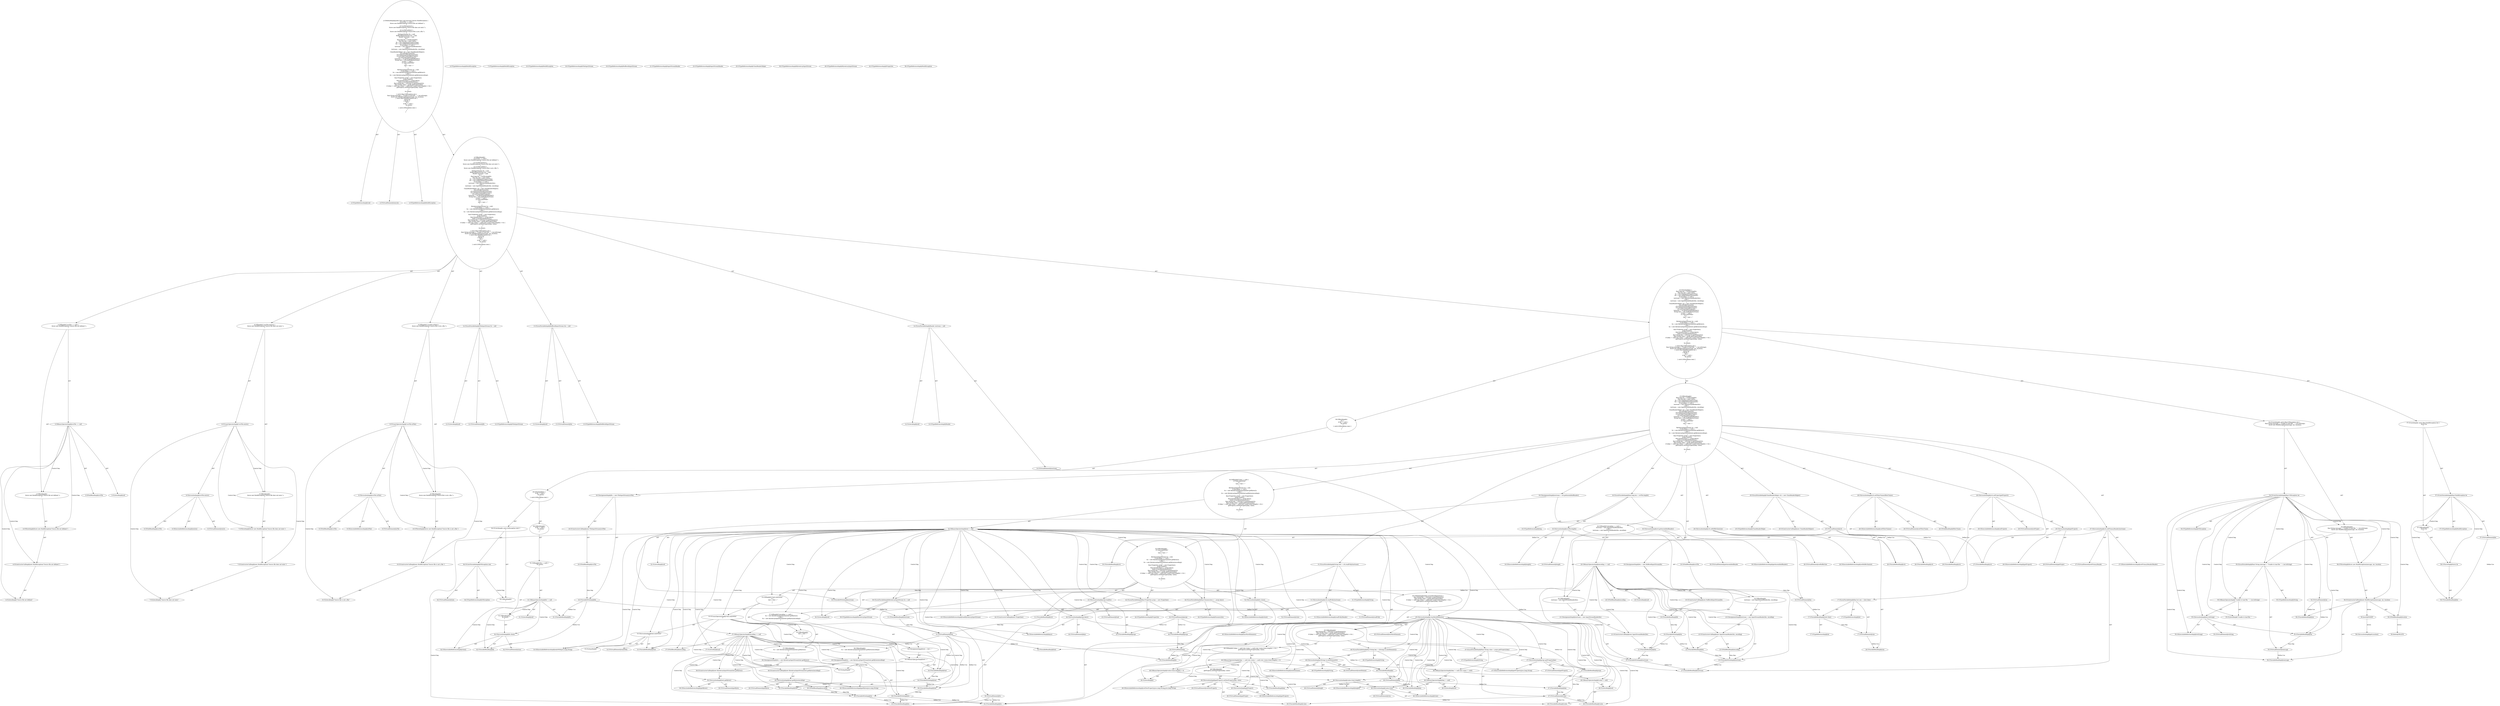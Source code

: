 digraph "execute#?" {
0 [label="2:CtTypeReferenceImpl@void" shape=ellipse]
1 [label="2:CtVirtualElement@execute" shape=ellipse]
2 [label="2:CtTypeReferenceImpl@BuildException" shape=ellipse]
3 [label="3:CtFieldReadImpl@srcFile" shape=ellipse]
4 [label="3:CtLiteralImpl@null" shape=ellipse]
5 [label="3:CtBinaryOperatorImpl@srcFile == null" shape=ellipse]
6 [label="4:CtTypeReferenceImpl@BuildException" shape=ellipse]
7 [label="4:CtLiteralImpl@\"Source file not defined.\"" shape=ellipse]
8 [label="4:CtConstructorCallImpl@new BuildException(\"Source file not defined.\")" shape=ellipse]
9 [label="4:CtThrowImpl@throw new BuildException(\"Source file not defined.\")" shape=ellipse]
10 [label="3:CtBlockImpl@\{
    throw new BuildException(\"Source file not defined.\");
\}" shape=ellipse]
11 [label="3:CtIfImpl@if (srcFile == null) \{
    throw new BuildException(\"Source file not defined.\");
\}" shape=ellipse]
12 [label="6:CtExecutableReferenceImpl@exists()" shape=ellipse]
13 [label="6:CtVirtualElement@exists" shape=ellipse]
14 [label="6:CtFieldReadImpl@srcFile" shape=ellipse]
15 [label="6:CtInvocationImpl@srcFile.exists()" shape=ellipse]
16 [label="6:CtUnaryOperatorImpl@!srcFile.exists()" shape=ellipse]
17 [label="7:CtTypeReferenceImpl@BuildException" shape=ellipse]
18 [label="7:CtLiteralImpl@\"Source file does not exist.\"" shape=ellipse]
19 [label="7:CtConstructorCallImpl@new BuildException(\"Source file does not exist.\")" shape=ellipse]
20 [label="7:CtThrowImpl@throw new BuildException(\"Source file does not exist.\")" shape=ellipse]
21 [label="6:CtBlockImpl@\{
    throw new BuildException(\"Source file does not exist.\");
\}" shape=ellipse]
22 [label="6:CtIfImpl@if (!srcFile.exists()) \{
    throw new BuildException(\"Source file does not exist.\");
\}" shape=ellipse]
23 [label="9:CtExecutableReferenceImpl@isFile()" shape=ellipse]
24 [label="9:CtVirtualElement@isFile" shape=ellipse]
25 [label="9:CtFieldReadImpl@srcFile" shape=ellipse]
26 [label="9:CtInvocationImpl@srcFile.isFile()" shape=ellipse]
27 [label="9:CtUnaryOperatorImpl@!srcFile.isFile()" shape=ellipse]
28 [label="10:CtTypeReferenceImpl@BuildException" shape=ellipse]
29 [label="10:CtLiteralImpl@\"Source file is not a file.\"" shape=ellipse]
30 [label="10:CtConstructorCallImpl@new BuildException(\"Source file is not a file.\")" shape=ellipse]
31 [label="10:CtThrowImpl@throw new BuildException(\"Source file is not a file.\")" shape=ellipse]
32 [label="9:CtBlockImpl@\{
    throw new BuildException(\"Source file is not a file.\");
\}" shape=ellipse]
33 [label="9:CtIfImpl@if (!srcFile.isFile()) \{
    throw new BuildException(\"Source file is not a file.\");
\}" shape=ellipse]
34 [label="12:CtTypeReferenceImpl@FileInputStream" shape=ellipse]
35 [label="12:CtLiteralImpl@null" shape=ellipse]
36 [label="12:CtVirtualElement@fis" shape=ellipse]
37 [label="12:CtLocalVariableImpl@FileInputStream fis = null" shape=ellipse]
38 [label="13:CtTypeReferenceImpl@BufferedInputStream" shape=ellipse]
39 [label="13:CtLiteralImpl@null" shape=ellipse]
40 [label="13:CtVirtualElement@bis" shape=ellipse]
41 [label="13:CtLocalVariableImpl@BufferedInputStream bis = null" shape=ellipse]
42 [label="14:CtTypeReferenceImpl@Reader" shape=ellipse]
43 [label="14:CtLiteralImpl@null" shape=ellipse]
44 [label="14:CtVirtualElement@instream" shape=ellipse]
45 [label="14:CtLocalVariableImpl@Reader instream = null" shape=ellipse]
46 [label="16:CtTypeReferenceImpl@long" shape=ellipse]
47 [label="16:CtExecutableReferenceImpl@length()" shape=ellipse]
48 [label="16:CtVirtualElement@length" shape=ellipse]
49 [label="16:CtFieldReadImpl@srcFile" shape=ellipse]
50 [label="16:CtInvocationImpl@srcFile.length()" shape=ellipse]
51 [label="16:CtVirtualElement@len" shape=ellipse]
52 [label="16:CtLocalVariableImpl@final long len = srcFile.length()" shape=ellipse]
53 [label="17:CtTypeReferenceImpl@int" shape=ellipse]
54 [label="17:CtVariableReadImpl@((int) (len))" shape=ellipse]
55 [label="17:CtTypeReferenceImpl@int" shape=ellipse]
56 [label="17:CtVirtualElement@size" shape=ellipse]
57 [label="17:CtLocalVariableImpl@final int size = ((int) (len))" shape=ellipse]
58 [label="18:CtVariableWriteImpl@fis" shape=ellipse]
59 [label="18:CtTypeReferenceImpl@FileInputStream" shape=ellipse]
60 [label="18:CtFieldReadImpl@srcFile" shape=ellipse]
61 [label="18:CtConstructorCallImpl@new FileInputStream(srcFile)" shape=ellipse]
62 [label="18:CtAssignmentImpl@fis = new FileInputStream(srcFile)" shape=ellipse]
63 [label="19:CtVariableWriteImpl@bis" shape=ellipse]
64 [label="19:CtTypeReferenceImpl@BufferedInputStream" shape=ellipse]
65 [label="19:CtVariableReadImpl@fis" shape=ellipse]
66 [label="19:CtConstructorCallImpl@new BufferedInputStream(fis)" shape=ellipse]
67 [label="19:CtAssignmentImpl@bis = new BufferedInputStream(fis)" shape=ellipse]
68 [label="20:CtFieldReadImpl@encoding" shape=ellipse]
69 [label="20:CtLiteralImpl@null" shape=ellipse]
70 [label="20:CtBinaryOperatorImpl@encoding == null" shape=ellipse]
71 [label="21:CtVariableWriteImpl@instream" shape=ellipse]
72 [label="21:CtTypeReferenceImpl@InputStreamReader" shape=ellipse]
73 [label="21:CtVariableReadImpl@bis" shape=ellipse]
74 [label="21:CtConstructorCallImpl@new InputStreamReader(bis)" shape=ellipse]
75 [label="21:CtAssignmentImpl@instream = new InputStreamReader(bis)" shape=ellipse]
76 [label="20:CtBlockImpl@\{
    instream = new InputStreamReader(bis);
\}" shape=ellipse]
77 [label="23:CtVariableWriteImpl@instream" shape=ellipse]
78 [label="23:CtTypeReferenceImpl@InputStreamReader" shape=ellipse]
79 [label="23:CtVariableReadImpl@bis" shape=ellipse]
80 [label="23:CtFieldReadImpl@encoding" shape=ellipse]
81 [label="23:CtConstructorCallImpl@new InputStreamReader(bis, encoding)" shape=ellipse]
82 [label="23:CtAssignmentImpl@instream = new InputStreamReader(bis, encoding)" shape=ellipse]
83 [label="22:CtBlockImpl@\{
    instream = new InputStreamReader(bis, encoding);
\}" shape=ellipse]
84 [label="20:CtIfImpl@if (encoding == null) \{
    instream = new InputStreamReader(bis);
\} else \{
    instream = new InputStreamReader(bis, encoding);
\}" shape=ellipse]
85 [label="25:CtTypeReferenceImpl@ChainReaderHelper" shape=ellipse]
86 [label="25:CtTypeReferenceImpl@ChainReaderHelper" shape=ellipse]
87 [label="25:CtConstructorCallImpl@new ChainReaderHelper()" shape=ellipse]
88 [label="25:CtVirtualElement@crh" shape=ellipse]
89 [label="25:CtLocalVariableImpl@ChainReaderHelper crh = new ChainReaderHelper()" shape=ellipse]
90 [label="26:CtExecutableReferenceImpl@setBufferSize(int)" shape=ellipse]
91 [label="26:CtVirtualElement@setBufferSize" shape=ellipse]
92 [label="26:CtVariableReadImpl@crh" shape=ellipse]
93 [label="26:CtVariableReadImpl@size" shape=ellipse]
94 [label="26:CtInvocationImpl@crh.setBufferSize(size)" shape=ellipse]
95 [label="27:CtExecutableReferenceImpl@setPrimaryReader(Reader)" shape=ellipse]
96 [label="27:CtVirtualElement@setPrimaryReader" shape=ellipse]
97 [label="27:CtVariableReadImpl@crh" shape=ellipse]
98 [label="27:CtVariableReadImpl@instream" shape=ellipse]
99 [label="27:CtInvocationImpl@crh.setPrimaryReader(instream)" shape=ellipse]
100 [label="28:CtExecutableReferenceImpl@setFilterChains()" shape=ellipse]
101 [label="28:CtVirtualElement@setFilterChains" shape=ellipse]
102 [label="28:CtVariableReadImpl@crh" shape=ellipse]
103 [label="28:CtFieldReadImpl@filterChains" shape=ellipse]
104 [label="28:CtInvocationImpl@crh.setFilterChains(filterChains)" shape=ellipse]
105 [label="29:CtExecutableReferenceImpl@setProject()" shape=ellipse]
106 [label="29:CtVirtualElement@setProject" shape=ellipse]
107 [label="29:CtVariableReadImpl@crh" shape=ellipse]
108 [label="29:CtExecutableReferenceImpl@getProject()" shape=ellipse]
109 [label="29:CtVirtualElement@getProject" shape=ellipse]
110 [label="29:CtInvocationImpl@getProject()" shape=ellipse]
111 [label="29:CtInvocationImpl@crh.setProject(getProject())" shape=ellipse]
112 [label="30:CtVariableWriteImpl@instream" shape=ellipse]
113 [label="30:CtExecutableReferenceImpl@getAssembledReader()" shape=ellipse]
114 [label="30:CtVirtualElement@getAssembledReader" shape=ellipse]
115 [label="30:CtVariableReadImpl@crh" shape=ellipse]
116 [label="30:CtInvocationImpl@crh.getAssembledReader()" shape=ellipse]
117 [label="30:CtAssignmentImpl@instream = crh.getAssembledReader()" shape=ellipse]
118 [label="31:CtTypeReferenceImpl@String" shape=ellipse]
119 [label="31:CtExecutableReferenceImpl@readFully(Reader)" shape=ellipse]
120 [label="31:CtVirtualElement@readFully" shape=ellipse]
121 [label="31:CtVariableReadImpl@crh" shape=ellipse]
122 [label="31:CtVariableReadImpl@instream" shape=ellipse]
123 [label="31:CtInvocationImpl@crh.readFully(instream)" shape=ellipse]
124 [label="31:CtVirtualElement@text" shape=ellipse]
125 [label="31:CtLocalVariableImpl@String text = crh.readFully(instream)" shape=ellipse]
126 [label="32:CtVariableReadImpl@text" shape=ellipse]
127 [label="32:CtLiteralImpl@null" shape=ellipse]
128 [label="32:CtBinaryOperatorImpl@text != null" shape=ellipse]
129 [label="33:CtExecutableReferenceImpl@endsWith(java.lang.String)" shape=ellipse]
130 [label="33:CtVirtualElement@endsWith" shape=ellipse]
131 [label="33:CtVariableReadImpl@text" shape=ellipse]
132 [label="33:CtLiteralImpl@\"\n\"" shape=ellipse]
133 [label="33:CtInvocationImpl@text.endsWith(\"\n\")" shape=ellipse]
134 [label="33:CtUnaryOperatorImpl@!text.endsWith(\"\n\")" shape=ellipse]
135 [label="34:CtVariableWriteImpl@text" shape=ellipse]
136 [label="34:CtVariableReadImpl@text" shape=ellipse]
137 [label="34:CtLiteralImpl@\"\n\"" shape=ellipse]
138 [label="34:CtBinaryOperatorImpl@text + \"\n\"" shape=ellipse]
139 [label="34:CtAssignmentImpl@text = text + \"\n\"" shape=ellipse]
140 [label="33:CtBlockImpl@\{
    text = text + \"\n\";
\}" shape=ellipse]
141 [label="33:CtIfImpl@if (!text.endsWith(\"\n\")) \{
    text = text + \"\n\";
\}" shape=ellipse]
142 [label="36:CtTypeReferenceImpl@ByteArrayInputStream" shape=ellipse]
143 [label="36:CtLiteralImpl@null" shape=ellipse]
144 [label="36:CtVirtualElement@tis" shape=ellipse]
145 [label="36:CtLocalVariableImpl@ByteArrayInputStream tis = null" shape=ellipse]
146 [label="37:CtFieldReadImpl@encoding" shape=ellipse]
147 [label="37:CtLiteralImpl@null" shape=ellipse]
148 [label="37:CtBinaryOperatorImpl@encoding == null" shape=ellipse]
149 [label="38:CtVariableWriteImpl@tis" shape=ellipse]
150 [label="38:CtTypeReferenceImpl@ByteArrayInputStream" shape=ellipse]
151 [label="38:CtExecutableReferenceImpl@getBytes()" shape=ellipse]
152 [label="38:CtVirtualElement@getBytes" shape=ellipse]
153 [label="38:CtVariableReadImpl@text" shape=ellipse]
154 [label="38:CtInvocationImpl@text.getBytes()" shape=ellipse]
155 [label="38:CtConstructorCallImpl@new ByteArrayInputStream(text.getBytes())" shape=ellipse]
156 [label="38:CtAssignmentImpl@tis = new ByteArrayInputStream(text.getBytes())" shape=ellipse]
157 [label="37:CtBlockImpl@\{
    tis = new ByteArrayInputStream(text.getBytes());
\}" shape=ellipse]
158 [label="40:CtVariableWriteImpl@tis" shape=ellipse]
159 [label="40:CtTypeReferenceImpl@ByteArrayInputStream" shape=ellipse]
160 [label="40:CtExecutableReferenceImpl@getBytes(java.lang.String)" shape=ellipse]
161 [label="40:CtVirtualElement@getBytes" shape=ellipse]
162 [label="40:CtVariableReadImpl@text" shape=ellipse]
163 [label="40:CtFieldReadImpl@encoding" shape=ellipse]
164 [label="40:CtInvocationImpl@text.getBytes(encoding)" shape=ellipse]
165 [label="40:CtConstructorCallImpl@new ByteArrayInputStream(text.getBytes(encoding))" shape=ellipse]
166 [label="40:CtAssignmentImpl@tis = new ByteArrayInputStream(text.getBytes(encoding))" shape=ellipse]
167 [label="39:CtBlockImpl@\{
    tis = new ByteArrayInputStream(text.getBytes(encoding));
\}" shape=ellipse]
168 [label="37:CtIfImpl@if (encoding == null) \{
    tis = new ByteArrayInputStream(text.getBytes());
\} else \{
    tis = new ByteArrayInputStream(text.getBytes(encoding));
\}" shape=ellipse]
169 [label="42:CtTypeReferenceImpl@Properties" shape=ellipse]
170 [label="42:CtTypeReferenceImpl@Properties" shape=ellipse]
171 [label="42:CtConstructorCallImpl@new Properties()" shape=ellipse]
172 [label="42:CtVirtualElement@props" shape=ellipse]
173 [label="42:CtLocalVariableImpl@final Properties props = new Properties()" shape=ellipse]
174 [label="43:CtExecutableReferenceImpl@load(ByteArrayInputStream)" shape=ellipse]
175 [label="43:CtVirtualElement@load" shape=ellipse]
176 [label="43:CtVariableReadImpl@props" shape=ellipse]
177 [label="43:CtVariableReadImpl@tis" shape=ellipse]
178 [label="43:CtInvocationImpl@props.load(tis)" shape=ellipse]
179 [label="44:CtTypeReferenceImpl@Enumeration" shape=ellipse]
180 [label="44:CtExecutableReferenceImpl@keys()" shape=ellipse]
181 [label="44:CtVirtualElement@keys" shape=ellipse]
182 [label="44:CtVariableReadImpl@props" shape=ellipse]
183 [label="44:CtInvocationImpl@props.keys()" shape=ellipse]
184 [label="44:CtVirtualElement@e" shape=ellipse]
185 [label="44:CtLocalVariableImpl@final Enumeration e = props.keys()" shape=ellipse]
186 [label="45:CtExecutableReferenceImpl@hasMoreElements()" shape=ellipse]
187 [label="45:CtVirtualElement@hasMoreElements" shape=ellipse]
188 [label="45:CtVariableReadImpl@e" shape=ellipse]
189 [label="45:CtInvocationImpl@e.hasMoreElements()" shape=ellipse]
190 [label="46:CtTypeReferenceImpl@String" shape=ellipse]
191 [label="46:CtExecutableReferenceImpl@nextElement()" shape=ellipse]
192 [label="46:CtVirtualElement@nextElement" shape=ellipse]
193 [label="46:CtVariableReadImpl@e" shape=ellipse]
194 [label="46:CtInvocationImpl@((String) (e.nextElement()))" shape=ellipse]
195 [label="46:CtTypeReferenceImpl@String" shape=ellipse]
196 [label="46:CtVirtualElement@key" shape=ellipse]
197 [label="46:CtLocalVariableImpl@final String key = ((String) (e.nextElement()))" shape=ellipse]
198 [label="47:CtTypeReferenceImpl@String" shape=ellipse]
199 [label="47:CtExecutableReferenceImpl@getProperty(java.lang.String)" shape=ellipse]
200 [label="47:CtVirtualElement@getProperty" shape=ellipse]
201 [label="47:CtVariableReadImpl@props" shape=ellipse]
202 [label="47:CtVariableReadImpl@key" shape=ellipse]
203 [label="47:CtInvocationImpl@props.getProperty(key)" shape=ellipse]
204 [label="47:CtVirtualElement@value" shape=ellipse]
205 [label="47:CtLocalVariableImpl@final String value = props.getProperty(key)" shape=ellipse]
206 [label="48:CtVariableReadImpl@key" shape=ellipse]
207 [label="48:CtLiteralImpl@null" shape=ellipse]
208 [label="48:CtBinaryOperatorImpl@(key != null)" shape=ellipse]
209 [label="48:CtVariableReadImpl@value" shape=ellipse]
210 [label="48:CtLiteralImpl@null" shape=ellipse]
211 [label="48:CtBinaryOperatorImpl@(value != null)" shape=ellipse]
212 [label="48:CtBinaryOperatorImpl@((key != null) && (value != null))" shape=ellipse]
213 [label="48:CtExecutableReferenceImpl@length()" shape=ellipse]
214 [label="48:CtVirtualElement@length" shape=ellipse]
215 [label="48:CtExecutableReferenceImpl@trim()" shape=ellipse]
216 [label="48:CtVirtualElement@trim" shape=ellipse]
217 [label="48:CtVariableReadImpl@value" shape=ellipse]
218 [label="48:CtInvocationImpl@value.trim()" shape=ellipse]
219 [label="48:CtInvocationImpl@value.trim().length()" shape=ellipse]
220 [label="48:CtLiteralImpl@0" shape=ellipse]
221 [label="48:CtBinaryOperatorImpl@(value.trim().length() > 0)" shape=ellipse]
222 [label="48:CtBinaryOperatorImpl@((key != null) && (value != null)) && (value.trim().length() > 0)" shape=ellipse]
223 [label="49:CtExecutableReferenceImpl@setNewProperty(java.lang.String,java.lang.String)" shape=ellipse]
224 [label="49:CtVirtualElement@setNewProperty" shape=ellipse]
225 [label="49:CtExecutableReferenceImpl@getProject()" shape=ellipse]
226 [label="49:CtVirtualElement@getProject" shape=ellipse]
227 [label="49:CtInvocationImpl@getProject()" shape=ellipse]
228 [label="49:CtVariableReadImpl@key" shape=ellipse]
229 [label="49:CtVariableReadImpl@value" shape=ellipse]
230 [label="49:CtInvocationImpl@getProject().setNewProperty(key, value)" shape=ellipse]
231 [label="48:CtBlockImpl@\{
    getProject().setNewProperty(key, value);
\}" shape=ellipse]
232 [label="48:CtIfImpl@if (((key != null) && (value != null)) && (value.trim().length() > 0)) \{
    getProject().setNewProperty(key, value);
\}" shape=ellipse]
233 [label="45:CtBlockImpl@\{
    final String key = ((String) (e.nextElement()));
    final String value = props.getProperty(key);
    if (((key != null) && (value != null)) && (value.trim().length() > 0)) \{
        getProject().setNewProperty(key, value);
    \}
\}" shape=ellipse]
234 [label="45:CtWhileImpl@while (e.hasMoreElements()) \{
    final String key = ((String) (e.nextElement()));
    final String value = props.getProperty(key);
    if (((key != null) && (value != null)) && (value.trim().length() > 0)) \{
        getProject().setNewProperty(key, value);
    \}
\} " shape=ellipse]
235 [label="52:CtExecutableReferenceImpl@close()" shape=ellipse]
236 [label="52:CtVirtualElement@close" shape=ellipse]
237 [label="52:CtVariableReadImpl@tis" shape=ellipse]
238 [label="52:CtInvocationImpl@tis.close()" shape=ellipse]
239 [label="32:CtBlockImpl@\{
    if (!text.endsWith(\"\n\")) \{
        text = text + \"\n\";
    \}
    ByteArrayInputStream tis = null;
    if (encoding == null) \{
        tis = new ByteArrayInputStream(text.getBytes());
    \} else \{
        tis = new ByteArrayInputStream(text.getBytes(encoding));
    \}
    final Properties props = new Properties();
    props.load(tis);
    final Enumeration e = props.keys();
    while (e.hasMoreElements()) \{
        final String key = ((String) (e.nextElement()));
        final String value = props.getProperty(key);
        if (((key != null) && (value != null)) && (value.trim().length() > 0)) \{
            getProject().setNewProperty(key, value);
        \}
    \} 
    tis.close();
\}" shape=ellipse]
240 [label="32:CtIfImpl@if (text != null) \{
    if (!text.endsWith(\"\n\")) \{
        text = text + \"\n\";
    \}
    ByteArrayInputStream tis = null;
    if (encoding == null) \{
        tis = new ByteArrayInputStream(text.getBytes());
    \} else \{
        tis = new ByteArrayInputStream(text.getBytes(encoding));
    \}
    final Properties props = new Properties();
    props.load(tis);
    final Enumeration e = props.keys();
    while (e.hasMoreElements()) \{
        final String key = ((String) (e.nextElement()));
        final String value = props.getProperty(key);
        if (((key != null) && (value != null)) && (value.trim().length() > 0)) \{
            getProject().setNewProperty(key, value);
        \}
    \} 
    tis.close();
\}" shape=ellipse]
241 [label="15:CtBlockImpl@\{
    final long len = srcFile.length();
    final int size = ((int) (len));
    fis = new FileInputStream(srcFile);
    bis = new BufferedInputStream(fis);
    if (encoding == null) \{
        instream = new InputStreamReader(bis);
    \} else \{
        instream = new InputStreamReader(bis, encoding);
    \}
    ChainReaderHelper crh = new ChainReaderHelper();
    crh.setBufferSize(size);
    crh.setPrimaryReader(instream);
    crh.setFilterChains(filterChains);
    crh.setProject(getProject());
    instream = crh.getAssembledReader();
    String text = crh.readFully(instream);
    if (text != null) \{
        if (!text.endsWith(\"\n\")) \{
            text = text + \"\n\";
        \}
        ByteArrayInputStream tis = null;
        if (encoding == null) \{
            tis = new ByteArrayInputStream(text.getBytes());
        \} else \{
            tis = new ByteArrayInputStream(text.getBytes(encoding));
        \}
        final Properties props = new Properties();
        props.load(tis);
        final Enumeration e = props.keys();
        while (e.hasMoreElements()) \{
            final String key = ((String) (e.nextElement()));
            final String value = props.getProperty(key);
            if (((key != null) && (value != null)) && (value.trim().length() > 0)) \{
                getProject().setNewProperty(key, value);
            \}
        \} 
        tis.close();
    \}
\}" shape=ellipse]
242 [label="54:CtVirtualElement@ioe" shape=ellipse]
243 [label="54:CtTypeReferenceImpl@IOException" shape=ellipse]
244 [label="54:CtCatchVariableImpl@final IOException ioe" shape=ellipse]
245 [label="55:CtTypeReferenceImpl@String" shape=ellipse]
246 [label="55:CtLiteralImpl@\"Unable to load file: \"" shape=ellipse]
247 [label="55:CtExecutableReferenceImpl@toString()" shape=ellipse]
248 [label="55:CtVirtualElement@toString" shape=ellipse]
249 [label="55:CtVariableReadImpl@ioe" shape=ellipse]
250 [label="55:CtInvocationImpl@ioe.toString()" shape=ellipse]
251 [label="55:CtBinaryOperatorImpl@\"Unable to load file: \" + ioe.toString()" shape=ellipse]
252 [label="55:CtVirtualElement@message" shape=ellipse]
253 [label="55:CtLocalVariableImpl@final String message = \"Unable to load file: \" + ioe.toString()" shape=ellipse]
254 [label="56:CtTypeReferenceImpl@BuildException" shape=ellipse]
255 [label="56:CtVariableReadImpl@message" shape=ellipse]
256 [label="56:CtVariableReadImpl@ioe" shape=ellipse]
257 [label="56:CtFieldReadImpl@location" shape=ellipse]
258 [label="56:CtConstructorCallImpl@new BuildException(message, ioe, location)" shape=ellipse]
259 [label="56:CtThrowImpl@throw new BuildException(message, ioe, location)" shape=ellipse]
260 [label="54:CtBlockImpl@\{
    final String message = \"Unable to load file: \" + ioe.toString();
    throw new BuildException(message, ioe, location);
\}" shape=ellipse]
261 [label="54:CtCatchImpl@ catch (final IOException ioe) \{
    final String message = \"Unable to load file: \" + ioe.toString();
    throw new BuildException(message, ioe, location);
\}" shape=ellipse]
262 [label="57:CtVirtualElement@be" shape=ellipse]
263 [label="57:CtTypeReferenceImpl@BuildException" shape=ellipse]
264 [label="57:CtCatchVariableImpl@final BuildException be" shape=ellipse]
265 [label="58:CtVariableReadImpl@be" shape=ellipse]
266 [label="58:CtThrowImpl@throw be" shape=ellipse]
267 [label="57:CtBlockImpl@\{
    throw be;
\}" shape=ellipse]
268 [label="57:CtCatchImpl@ catch (final BuildException be) \{
    throw be;
\}" shape=ellipse]
269 [label="61:CtVariableReadImpl@fis" shape=ellipse]
270 [label="61:CtLiteralImpl@null" shape=ellipse]
271 [label="61:CtBinaryOperatorImpl@fis != null" shape=ellipse]
272 [label="62:CtExecutableReferenceImpl@close()" shape=ellipse]
273 [label="62:CtVirtualElement@close" shape=ellipse]
274 [label="62:CtVariableReadImpl@fis" shape=ellipse]
275 [label="62:CtInvocationImpl@fis.close()" shape=ellipse]
276 [label="61:CtBlockImpl@\{
    fis.close();
\}" shape=ellipse]
277 [label="61:CtIfImpl@if (fis != null) \{
    fis.close();
\}" shape=ellipse]
278 [label="60:CtBlockImpl@\{
    if (fis != null) \{
        fis.close();
    \}
\}" shape=ellipse]
279 [label="64:CtVirtualElement@ioex" shape=ellipse]
280 [label="64:CtTypeReferenceImpl@IOException" shape=ellipse]
281 [label="64:CtCatchVariableImpl@IOException ioex" shape=ellipse]
282 [label="64:CtBlockImpl@\{
\}" shape=ellipse]
283 [label="64:CtCatchImpl@ catch (IOException ioex) \{
\}" shape=ellipse]
284 [label="60:CtTryImpl@try \{
    if (fis != null) \{
        fis.close();
    \}
\} catch (IOException ioex) \{
\}" shape=ellipse]
285 [label="59:CtBlockImpl@\{
    try \{
        if (fis != null) \{
            fis.close();
        \}
    \} catch (IOException ioex) \{
    \}
\}" shape=ellipse]
286 [label="15:CtTryImpl@try \{
    final long len = srcFile.length();
    final int size = ((int) (len));
    fis = new FileInputStream(srcFile);
    bis = new BufferedInputStream(fis);
    if (encoding == null) \{
        instream = new InputStreamReader(bis);
    \} else \{
        instream = new InputStreamReader(bis, encoding);
    \}
    ChainReaderHelper crh = new ChainReaderHelper();
    crh.setBufferSize(size);
    crh.setPrimaryReader(instream);
    crh.setFilterChains(filterChains);
    crh.setProject(getProject());
    instream = crh.getAssembledReader();
    String text = crh.readFully(instream);
    if (text != null) \{
        if (!text.endsWith(\"\n\")) \{
            text = text + \"\n\";
        \}
        ByteArrayInputStream tis = null;
        if (encoding == null) \{
            tis = new ByteArrayInputStream(text.getBytes());
        \} else \{
            tis = new ByteArrayInputStream(text.getBytes(encoding));
        \}
        final Properties props = new Properties();
        props.load(tis);
        final Enumeration e = props.keys();
        while (e.hasMoreElements()) \{
            final String key = ((String) (e.nextElement()));
            final String value = props.getProperty(key);
            if (((key != null) && (value != null)) && (value.trim().length() > 0)) \{
                getProject().setNewProperty(key, value);
            \}
        \} 
        tis.close();
    \}
\} catch (final IOException ioe) \{
    final String message = \"Unable to load file: \" + ioe.toString();
    throw new BuildException(message, ioe, location);
\} catch (final BuildException be) \{
    throw be;
\} finally \{
    try \{
        if (fis != null) \{
            fis.close();
        \}
    \} catch (IOException ioex) \{
    \}
\}" shape=ellipse]
287 [label="2:CtBlockImpl@\{
    if (srcFile == null) \{
        throw new BuildException(\"Source file not defined.\");
    \}
    if (!srcFile.exists()) \{
        throw new BuildException(\"Source file does not exist.\");
    \}
    if (!srcFile.isFile()) \{
        throw new BuildException(\"Source file is not a file.\");
    \}
    FileInputStream fis = null;
    BufferedInputStream bis = null;
    Reader instream = null;
    try \{
        final long len = srcFile.length();
        final int size = ((int) (len));
        fis = new FileInputStream(srcFile);
        bis = new BufferedInputStream(fis);
        if (encoding == null) \{
            instream = new InputStreamReader(bis);
        \} else \{
            instream = new InputStreamReader(bis, encoding);
        \}
        ChainReaderHelper crh = new ChainReaderHelper();
        crh.setBufferSize(size);
        crh.setPrimaryReader(instream);
        crh.setFilterChains(filterChains);
        crh.setProject(getProject());
        instream = crh.getAssembledReader();
        String text = crh.readFully(instream);
        if (text != null) \{
            if (!text.endsWith(\"\n\")) \{
                text = text + \"\n\";
            \}
            ByteArrayInputStream tis = null;
            if (encoding == null) \{
                tis = new ByteArrayInputStream(text.getBytes());
            \} else \{
                tis = new ByteArrayInputStream(text.getBytes(encoding));
            \}
            final Properties props = new Properties();
            props.load(tis);
            final Enumeration e = props.keys();
            while (e.hasMoreElements()) \{
                final String key = ((String) (e.nextElement()));
                final String value = props.getProperty(key);
                if (((key != null) && (value != null)) && (value.trim().length() > 0)) \{
                    getProject().setNewProperty(key, value);
                \}
            \} 
            tis.close();
        \}
    \} catch (final IOException ioe) \{
        final String message = \"Unable to load file: \" + ioe.toString();
        throw new BuildException(message, ioe, location);
    \} catch (final BuildException be) \{
        throw be;
    \} finally \{
        try \{
            if (fis != null) \{
                fis.close();
            \}
        \} catch (IOException ioex) \{
        \}
    \}
\}" shape=ellipse]
288 [label="2:CtMethodImpl@public final void execute() throws BuildException \{
    if (srcFile == null) \{
        throw new BuildException(\"Source file not defined.\");
    \}
    if (!srcFile.exists()) \{
        throw new BuildException(\"Source file does not exist.\");
    \}
    if (!srcFile.isFile()) \{
        throw new BuildException(\"Source file is not a file.\");
    \}
    FileInputStream fis = null;
    BufferedInputStream bis = null;
    Reader instream = null;
    try \{
        final long len = srcFile.length();
        final int size = ((int) (len));
        fis = new FileInputStream(srcFile);
        bis = new BufferedInputStream(fis);
        if (encoding == null) \{
            instream = new InputStreamReader(bis);
        \} else \{
            instream = new InputStreamReader(bis, encoding);
        \}
        ChainReaderHelper crh = new ChainReaderHelper();
        crh.setBufferSize(size);
        crh.setPrimaryReader(instream);
        crh.setFilterChains(filterChains);
        crh.setProject(getProject());
        instream = crh.getAssembledReader();
        String text = crh.readFully(instream);
        if (text != null) \{
            if (!text.endsWith(\"\n\")) \{
                text = text + \"\n\";
            \}
            ByteArrayInputStream tis = null;
            if (encoding == null) \{
                tis = new ByteArrayInputStream(text.getBytes());
            \} else \{
                tis = new ByteArrayInputStream(text.getBytes(encoding));
            \}
            final Properties props = new Properties();
            props.load(tis);
            final Enumeration e = props.keys();
            while (e.hasMoreElements()) \{
                final String key = ((String) (e.nextElement()));
                final String value = props.getProperty(key);
                if (((key != null) && (value != null)) && (value.trim().length() > 0)) \{
                    getProject().setNewProperty(key, value);
                \}
            \} 
            tis.close();
        \}
    \} catch (final IOException ioe) \{
        final String message = \"Unable to load file: \" + ioe.toString();
        throw new BuildException(message, ioe, location);
    \} catch (final BuildException be) \{
        throw be;
    \} finally \{
        try \{
            if (fis != null) \{
                fis.close();
            \}
        \} catch (IOException ioex) \{
        \}
    \}
\}" shape=ellipse]
289 [label="56:Delete@DELETE" shape=ellipse]
290 [label="56:Insert@INSERT" shape=ellipse]
291 [label="56:CtInvocationImpl@getLocation()" shape=ellipse]
5 -> 3 [label="AST"];
5 -> 4 [label="AST"];
5 -> 10 [label="Control Dep"];
5 -> 9 [label="Control Dep"];
5 -> 8 [label="Control Dep"];
5 -> 7 [label="Control Dep"];
8 -> 7 [label="AST"];
9 -> 8 [label="AST"];
10 -> 9 [label="AST"];
11 -> 5 [label="AST"];
11 -> 10 [label="AST"];
15 -> 13 [label="AST"];
15 -> 14 [label="AST"];
15 -> 12 [label="AST"];
16 -> 15 [label="AST"];
16 -> 21 [label="Control Dep"];
16 -> 20 [label="Control Dep"];
16 -> 19 [label="Control Dep"];
16 -> 18 [label="Control Dep"];
19 -> 18 [label="AST"];
20 -> 19 [label="AST"];
21 -> 20 [label="AST"];
22 -> 16 [label="AST"];
22 -> 21 [label="AST"];
26 -> 24 [label="AST"];
26 -> 25 [label="AST"];
26 -> 23 [label="AST"];
27 -> 26 [label="AST"];
27 -> 32 [label="Control Dep"];
27 -> 31 [label="Control Dep"];
27 -> 30 [label="Control Dep"];
27 -> 29 [label="Control Dep"];
30 -> 29 [label="AST"];
31 -> 30 [label="AST"];
32 -> 31 [label="AST"];
33 -> 27 [label="AST"];
33 -> 32 [label="AST"];
37 -> 36 [label="AST"];
37 -> 34 [label="AST"];
37 -> 35 [label="AST"];
41 -> 40 [label="AST"];
41 -> 38 [label="AST"];
41 -> 39 [label="AST"];
44 -> 98 [label="Define-Use"];
45 -> 44 [label="AST"];
45 -> 42 [label="AST"];
45 -> 43 [label="AST"];
49 -> 51 [label="Data Dep"];
50 -> 48 [label="AST"];
50 -> 49 [label="AST"];
50 -> 47 [label="AST"];
51 -> 54 [label="Define-Use"];
52 -> 51 [label="AST"];
52 -> 46 [label="AST"];
52 -> 50 [label="AST"];
54 -> 55 [label="AST"];
54 -> 56 [label="Data Dep"];
56 -> 93 [label="Define-Use"];
57 -> 56 [label="AST"];
57 -> 53 [label="AST"];
57 -> 54 [label="AST"];
58 -> 65 [label="Define-Use"];
58 -> 269 [label="Define-Use"];
58 -> 274 [label="Define-Use"];
60 -> 58 [label="Data Dep"];
61 -> 60 [label="AST"];
62 -> 58 [label="AST"];
62 -> 61 [label="AST"];
63 -> 73 [label="Define-Use"];
63 -> 79 [label="Define-Use"];
65 -> 63 [label="Data Dep"];
66 -> 65 [label="AST"];
67 -> 63 [label="AST"];
67 -> 66 [label="AST"];
70 -> 68 [label="AST"];
70 -> 69 [label="AST"];
70 -> 76 [label="Control Dep"];
70 -> 75 [label="Control Dep"];
70 -> 71 [label="Control Dep"];
70 -> 74 [label="Control Dep"];
70 -> 73 [label="Control Dep"];
70 -> 83 [label="Control Dep"];
70 -> 82 [label="Control Dep"];
70 -> 77 [label="Control Dep"];
70 -> 81 [label="Control Dep"];
70 -> 79 [label="Control Dep"];
70 -> 80 [label="Control Dep"];
71 -> 98 [label="Define-Use"];
73 -> 71 [label="Data Dep"];
74 -> 73 [label="AST"];
75 -> 71 [label="AST"];
75 -> 74 [label="AST"];
76 -> 75 [label="AST"];
77 -> 98 [label="Define-Use"];
79 -> 77 [label="Data Dep"];
80 -> 77 [label="Data Dep"];
81 -> 79 [label="AST"];
81 -> 80 [label="AST"];
82 -> 77 [label="AST"];
82 -> 81 [label="AST"];
83 -> 82 [label="AST"];
84 -> 70 [label="AST"];
84 -> 76 [label="AST"];
84 -> 83 [label="AST"];
88 -> 92 [label="Define-Use"];
88 -> 97 [label="Define-Use"];
88 -> 102 [label="Define-Use"];
88 -> 107 [label="Define-Use"];
88 -> 115 [label="Define-Use"];
88 -> 121 [label="Define-Use"];
89 -> 88 [label="AST"];
89 -> 85 [label="AST"];
89 -> 87 [label="AST"];
94 -> 91 [label="AST"];
94 -> 92 [label="AST"];
94 -> 90 [label="AST"];
94 -> 93 [label="AST"];
99 -> 96 [label="AST"];
99 -> 97 [label="AST"];
99 -> 95 [label="AST"];
99 -> 98 [label="AST"];
104 -> 101 [label="AST"];
104 -> 102 [label="AST"];
104 -> 100 [label="AST"];
104 -> 103 [label="AST"];
110 -> 109 [label="AST"];
110 -> 108 [label="AST"];
111 -> 106 [label="AST"];
111 -> 107 [label="AST"];
111 -> 105 [label="AST"];
111 -> 110 [label="AST"];
112 -> 122 [label="Define-Use"];
115 -> 112 [label="Data Dep"];
116 -> 114 [label="AST"];
116 -> 115 [label="AST"];
116 -> 113 [label="AST"];
117 -> 112 [label="AST"];
117 -> 116 [label="AST"];
121 -> 124 [label="Data Dep"];
122 -> 124 [label="Data Dep"];
123 -> 120 [label="AST"];
123 -> 121 [label="AST"];
123 -> 119 [label="AST"];
123 -> 122 [label="AST"];
124 -> 126 [label="Define-Use"];
124 -> 131 [label="Define-Use"];
124 -> 136 [label="Define-Use"];
124 -> 153 [label="Define-Use"];
124 -> 162 [label="Define-Use"];
125 -> 124 [label="AST"];
125 -> 118 [label="AST"];
125 -> 123 [label="AST"];
128 -> 126 [label="AST"];
128 -> 127 [label="AST"];
128 -> 239 [label="Control Dep"];
128 -> 141 [label="Control Dep"];
128 -> 134 [label="Control Dep"];
128 -> 133 [label="Control Dep"];
128 -> 129 [label="Control Dep"];
128 -> 131 [label="Control Dep"];
128 -> 132 [label="Control Dep"];
128 -> 145 [label="Control Dep"];
128 -> 143 [label="Control Dep"];
128 -> 168 [label="Control Dep"];
128 -> 148 [label="Control Dep"];
128 -> 146 [label="Control Dep"];
128 -> 147 [label="Control Dep"];
128 -> 173 [label="Control Dep"];
128 -> 171 [label="Control Dep"];
128 -> 178 [label="Control Dep"];
128 -> 174 [label="Control Dep"];
128 -> 176 [label="Control Dep"];
128 -> 177 [label="Control Dep"];
128 -> 185 [label="Control Dep"];
128 -> 183 [label="Control Dep"];
128 -> 180 [label="Control Dep"];
128 -> 182 [label="Control Dep"];
128 -> 234 [label="Control Dep"];
128 -> 189 [label="Control Dep"];
128 -> 186 [label="Control Dep"];
128 -> 188 [label="Control Dep"];
128 -> 238 [label="Control Dep"];
128 -> 235 [label="Control Dep"];
128 -> 237 [label="Control Dep"];
133 -> 130 [label="AST"];
133 -> 131 [label="AST"];
133 -> 129 [label="AST"];
133 -> 132 [label="AST"];
134 -> 133 [label="AST"];
134 -> 140 [label="Control Dep"];
134 -> 139 [label="Control Dep"];
134 -> 135 [label="Control Dep"];
134 -> 138 [label="Control Dep"];
134 -> 136 [label="Control Dep"];
134 -> 137 [label="Control Dep"];
135 -> 153 [label="Define-Use"];
135 -> 162 [label="Define-Use"];
136 -> 135 [label="Data Dep"];
138 -> 136 [label="AST"];
138 -> 137 [label="AST"];
139 -> 135 [label="AST"];
139 -> 138 [label="AST"];
140 -> 139 [label="AST"];
141 -> 134 [label="AST"];
141 -> 140 [label="AST"];
144 -> 177 [label="Define-Use"];
144 -> 237 [label="Define-Use"];
145 -> 144 [label="AST"];
145 -> 142 [label="AST"];
145 -> 143 [label="AST"];
148 -> 146 [label="AST"];
148 -> 147 [label="AST"];
148 -> 157 [label="Control Dep"];
148 -> 156 [label="Control Dep"];
148 -> 149 [label="Control Dep"];
148 -> 155 [label="Control Dep"];
148 -> 154 [label="Control Dep"];
148 -> 151 [label="Control Dep"];
148 -> 153 [label="Control Dep"];
148 -> 167 [label="Control Dep"];
148 -> 166 [label="Control Dep"];
148 -> 158 [label="Control Dep"];
148 -> 165 [label="Control Dep"];
148 -> 164 [label="Control Dep"];
148 -> 160 [label="Control Dep"];
148 -> 162 [label="Control Dep"];
148 -> 163 [label="Control Dep"];
149 -> 177 [label="Define-Use"];
149 -> 237 [label="Define-Use"];
153 -> 149 [label="Data Dep"];
154 -> 152 [label="AST"];
154 -> 153 [label="AST"];
154 -> 151 [label="AST"];
155 -> 154 [label="AST"];
156 -> 149 [label="AST"];
156 -> 155 [label="AST"];
157 -> 156 [label="AST"];
158 -> 177 [label="Define-Use"];
158 -> 237 [label="Define-Use"];
162 -> 158 [label="Data Dep"];
163 -> 158 [label="Data Dep"];
164 -> 161 [label="AST"];
164 -> 162 [label="AST"];
164 -> 160 [label="AST"];
164 -> 163 [label="AST"];
165 -> 164 [label="AST"];
166 -> 158 [label="AST"];
166 -> 165 [label="AST"];
167 -> 166 [label="AST"];
168 -> 148 [label="AST"];
168 -> 157 [label="AST"];
168 -> 167 [label="AST"];
172 -> 176 [label="Define-Use"];
172 -> 182 [label="Define-Use"];
172 -> 201 [label="Define-Use"];
173 -> 172 [label="AST"];
173 -> 169 [label="AST"];
173 -> 171 [label="AST"];
178 -> 175 [label="AST"];
178 -> 176 [label="AST"];
178 -> 174 [label="AST"];
178 -> 177 [label="AST"];
182 -> 184 [label="Data Dep"];
183 -> 181 [label="AST"];
183 -> 182 [label="AST"];
183 -> 180 [label="AST"];
184 -> 188 [label="Define-Use"];
184 -> 193 [label="Define-Use"];
185 -> 184 [label="AST"];
185 -> 179 [label="AST"];
185 -> 183 [label="AST"];
189 -> 187 [label="AST"];
189 -> 188 [label="AST"];
189 -> 186 [label="AST"];
189 -> 233 [label="Control Dep"];
189 -> 197 [label="Control Dep"];
189 -> 194 [label="Control Dep"];
189 -> 191 [label="Control Dep"];
189 -> 193 [label="Control Dep"];
189 -> 205 [label="Control Dep"];
189 -> 203 [label="Control Dep"];
189 -> 199 [label="Control Dep"];
189 -> 201 [label="Control Dep"];
189 -> 202 [label="Control Dep"];
189 -> 232 [label="Control Dep"];
189 -> 222 [label="Control Dep"];
189 -> 212 [label="Control Dep"];
189 -> 208 [label="Control Dep"];
189 -> 206 [label="Control Dep"];
189 -> 207 [label="Control Dep"];
189 -> 211 [label="Control Dep"];
189 -> 209 [label="Control Dep"];
189 -> 210 [label="Control Dep"];
189 -> 221 [label="Control Dep"];
189 -> 219 [label="Control Dep"];
189 -> 213 [label="Control Dep"];
189 -> 218 [label="Control Dep"];
189 -> 215 [label="Control Dep"];
189 -> 217 [label="Control Dep"];
189 -> 220 [label="Control Dep"];
193 -> 196 [label="Data Dep"];
194 -> 192 [label="AST"];
194 -> 195 [label="AST"];
194 -> 193 [label="AST"];
194 -> 191 [label="AST"];
196 -> 202 [label="Define-Use"];
196 -> 206 [label="Define-Use"];
196 -> 228 [label="Define-Use"];
197 -> 196 [label="AST"];
197 -> 190 [label="AST"];
197 -> 194 [label="AST"];
201 -> 204 [label="Data Dep"];
202 -> 204 [label="Data Dep"];
203 -> 200 [label="AST"];
203 -> 201 [label="AST"];
203 -> 199 [label="AST"];
203 -> 202 [label="AST"];
204 -> 209 [label="Define-Use"];
204 -> 217 [label="Define-Use"];
204 -> 229 [label="Define-Use"];
205 -> 204 [label="AST"];
205 -> 198 [label="AST"];
205 -> 203 [label="AST"];
208 -> 206 [label="AST"];
208 -> 207 [label="AST"];
211 -> 209 [label="AST"];
211 -> 210 [label="AST"];
212 -> 208 [label="AST"];
212 -> 211 [label="AST"];
218 -> 216 [label="AST"];
218 -> 217 [label="AST"];
218 -> 215 [label="AST"];
219 -> 214 [label="AST"];
219 -> 218 [label="AST"];
219 -> 213 [label="AST"];
221 -> 219 [label="AST"];
221 -> 220 [label="AST"];
222 -> 212 [label="AST"];
222 -> 221 [label="AST"];
222 -> 231 [label="Control Dep"];
222 -> 230 [label="Control Dep"];
222 -> 223 [label="Control Dep"];
222 -> 227 [label="Control Dep"];
222 -> 225 [label="Control Dep"];
222 -> 228 [label="Control Dep"];
222 -> 229 [label="Control Dep"];
227 -> 226 [label="AST"];
227 -> 225 [label="AST"];
230 -> 224 [label="AST"];
230 -> 227 [label="AST"];
230 -> 223 [label="AST"];
230 -> 228 [label="AST"];
230 -> 229 [label="AST"];
231 -> 230 [label="AST"];
232 -> 222 [label="AST"];
232 -> 231 [label="AST"];
233 -> 197 [label="AST"];
233 -> 205 [label="AST"];
233 -> 232 [label="AST"];
234 -> 189 [label="AST"];
234 -> 233 [label="AST"];
238 -> 236 [label="AST"];
238 -> 237 [label="AST"];
238 -> 235 [label="AST"];
239 -> 141 [label="AST"];
239 -> 145 [label="AST"];
239 -> 168 [label="AST"];
239 -> 173 [label="AST"];
239 -> 178 [label="AST"];
239 -> 185 [label="AST"];
239 -> 234 [label="AST"];
239 -> 238 [label="AST"];
240 -> 128 [label="AST"];
240 -> 239 [label="AST"];
241 -> 52 [label="AST"];
241 -> 57 [label="AST"];
241 -> 62 [label="AST"];
241 -> 67 [label="AST"];
241 -> 84 [label="AST"];
241 -> 89 [label="AST"];
241 -> 94 [label="AST"];
241 -> 99 [label="AST"];
241 -> 104 [label="AST"];
241 -> 111 [label="AST"];
241 -> 117 [label="AST"];
241 -> 125 [label="AST"];
241 -> 240 [label="AST"];
242 -> 249 [label="Define-Use"];
242 -> 256 [label="Define-Use"];
244 -> 242 [label="AST"];
244 -> 243 [label="AST"];
244 -> 260 [label="Control Dep"];
244 -> 253 [label="Control Dep"];
244 -> 251 [label="Control Dep"];
244 -> 246 [label="Control Dep"];
244 -> 250 [label="Control Dep"];
244 -> 247 [label="Control Dep"];
244 -> 249 [label="Control Dep"];
244 -> 259 [label="Control Dep"];
244 -> 258 [label="Control Dep"];
244 -> 255 [label="Control Dep"];
244 -> 256 [label="Control Dep"];
244 -> 257 [label="Control Dep"];
249 -> 252 [label="Data Dep"];
250 -> 248 [label="AST"];
250 -> 249 [label="AST"];
250 -> 247 [label="AST"];
251 -> 246 [label="AST"];
251 -> 250 [label="AST"];
252 -> 255 [label="Define-Use"];
253 -> 252 [label="AST"];
253 -> 245 [label="AST"];
253 -> 251 [label="AST"];
257 -> 289 [label="Action"];
258 -> 255 [label="AST"];
258 -> 256 [label="AST"];
258 -> 257 [label="AST"];
258 -> 290 [label="Action"];
259 -> 258 [label="AST"];
260 -> 253 [label="AST"];
260 -> 259 [label="AST"];
261 -> 244 [label="AST"];
261 -> 260 [label="AST"];
262 -> 265 [label="Define-Use"];
264 -> 262 [label="AST"];
264 -> 263 [label="AST"];
264 -> 267 [label="Control Dep"];
264 -> 266 [label="Control Dep"];
264 -> 265 [label="Control Dep"];
266 -> 265 [label="AST"];
267 -> 266 [label="AST"];
268 -> 264 [label="AST"];
268 -> 267 [label="AST"];
271 -> 269 [label="AST"];
271 -> 270 [label="AST"];
271 -> 276 [label="Control Dep"];
271 -> 275 [label="Control Dep"];
271 -> 272 [label="Control Dep"];
271 -> 274 [label="Control Dep"];
275 -> 273 [label="AST"];
275 -> 274 [label="AST"];
275 -> 272 [label="AST"];
276 -> 275 [label="AST"];
277 -> 271 [label="AST"];
277 -> 276 [label="AST"];
278 -> 277 [label="AST"];
281 -> 279 [label="AST"];
281 -> 280 [label="AST"];
281 -> 282 [label="Control Dep"];
283 -> 281 [label="AST"];
283 -> 282 [label="AST"];
284 -> 278 [label="AST"];
284 -> 283 [label="AST"];
285 -> 284 [label="AST"];
286 -> 241 [label="AST"];
286 -> 261 [label="AST"];
286 -> 268 [label="AST"];
286 -> 285 [label="AST"];
287 -> 11 [label="AST"];
287 -> 22 [label="AST"];
287 -> 33 [label="AST"];
287 -> 37 [label="AST"];
287 -> 41 [label="AST"];
287 -> 45 [label="AST"];
287 -> 286 [label="AST"];
288 -> 1 [label="AST"];
288 -> 0 [label="AST"];
288 -> 2 [label="AST"];
288 -> 287 [label="AST"];
290 -> 291 [label="Action"];
}